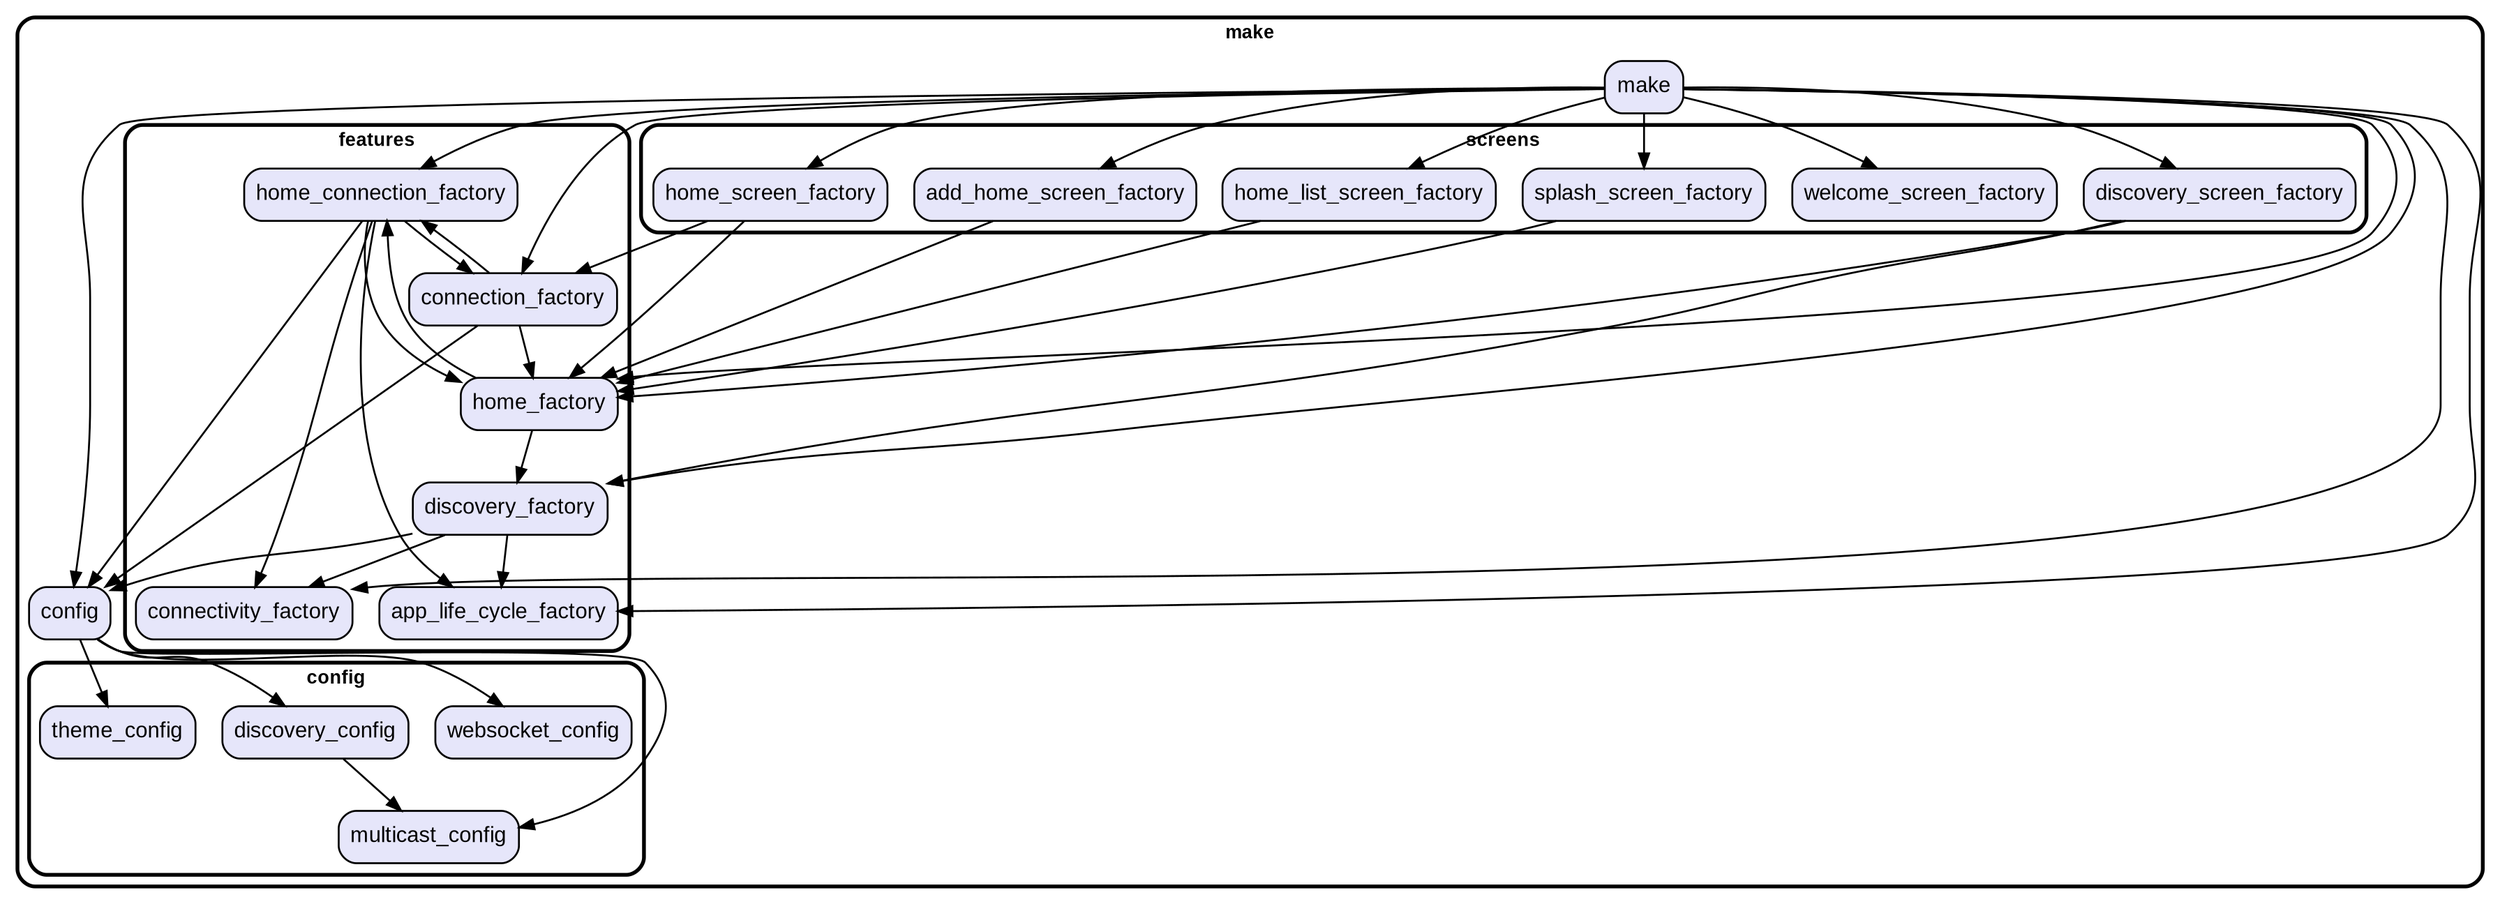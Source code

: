 digraph "" {
  graph [style=rounded fontname="Arial Black" fontsize=13 penwidth=2.6];
  node [shape=rect style="filled,rounded" fontname=Arial fontsize=15 fillcolor=Lavender penwidth=1.3];
  edge [penwidth=1.3];
  "/config/websocket_config.dart" [label="websocket_config"];
  "/config/multicast_config.dart" [label="multicast_config"];
  "/config/discovery_config.dart" [label="discovery_config"];
  "/config/theme_config.dart" [label="theme_config"];
  "/features/connectivity_factory.dart" [label="connectivity_factory"];
  "/features/connection_factory.dart" [label="connection_factory"];
  "/features/home_connection_factory.dart" [label="home_connection_factory"];
  "/features/discovery_factory.dart" [label="discovery_factory"];
  "/features/app_life_cycle_factory.dart" [label="app_life_cycle_factory"];
  "/features/home_factory.dart" [label="home_factory"];
  "/screens/discovery_screen_factory.dart" [label="discovery_screen_factory"];
  "/screens/welcome_screen_factory.dart" [label="welcome_screen_factory"];
  "/screens/splash_screen_factory.dart" [label="splash_screen_factory"];
  "/screens/home_screen_factory.dart" [label="home_screen_factory"];
  "/screens/add_home_screen_factory.dart" [label="add_home_screen_factory"];
  "/screens/home_list_screen_factory.dart" [label="home_list_screen_factory"];
  "/config.dart" [label="config"];
  "/make.dart" [label="make"];
  subgraph "cluster~" {
    label="make";
    "/config.dart";
    "/make.dart";
    subgraph "cluster~/config" {
      label="config";
      "/config/websocket_config.dart";
      "/config/multicast_config.dart";
      "/config/discovery_config.dart";
      "/config/theme_config.dart";
    }
    subgraph "cluster~/features" {
      label="features";
      "/features/connectivity_factory.dart";
      "/features/connection_factory.dart";
      "/features/home_connection_factory.dart";
      "/features/discovery_factory.dart";
      "/features/app_life_cycle_factory.dart";
      "/features/home_factory.dart";
    }
    subgraph "cluster~/screens" {
      label="screens";
      "/screens/discovery_screen_factory.dart";
      "/screens/welcome_screen_factory.dart";
      "/screens/splash_screen_factory.dart";
      "/screens/home_screen_factory.dart";
      "/screens/add_home_screen_factory.dart";
      "/screens/home_list_screen_factory.dart";
    }
  }
  "/config/discovery_config.dart" -> "/config/multicast_config.dart";
  "/features/connection_factory.dart" -> "/config.dart";
  "/features/connection_factory.dart" -> "/features/home_connection_factory.dart";
  "/features/connection_factory.dart" -> "/features/home_factory.dart";
  "/features/home_connection_factory.dart" -> "/config.dart";
  "/features/home_connection_factory.dart" -> "/features/app_life_cycle_factory.dart";
  "/features/home_connection_factory.dart" -> "/features/connection_factory.dart";
  "/features/home_connection_factory.dart" -> "/features/connectivity_factory.dart";
  "/features/home_connection_factory.dart" -> "/features/home_factory.dart";
  "/features/discovery_factory.dart" -> "/config.dart";
  "/features/discovery_factory.dart" -> "/features/app_life_cycle_factory.dart";
  "/features/discovery_factory.dart" -> "/features/connectivity_factory.dart";
  "/features/home_factory.dart" -> "/features/discovery_factory.dart";
  "/features/home_factory.dart" -> "/features/home_connection_factory.dart";
  "/screens/discovery_screen_factory.dart" -> "/features/discovery_factory.dart";
  "/screens/discovery_screen_factory.dart" -> "/features/home_factory.dart";
  "/screens/splash_screen_factory.dart" -> "/features/home_factory.dart";
  "/screens/home_screen_factory.dart" -> "/features/connection_factory.dart";
  "/screens/home_screen_factory.dart" -> "/features/home_factory.dart";
  "/screens/add_home_screen_factory.dart" -> "/features/home_factory.dart";
  "/screens/home_list_screen_factory.dart" -> "/features/home_factory.dart";
  "/config.dart" -> "/config/discovery_config.dart";
  "/config.dart" -> "/config/multicast_config.dart";
  "/config.dart" -> "/config/theme_config.dart";
  "/config.dart" -> "/config/websocket_config.dart";
  "/make.dart" -> "/config.dart";
  "/make.dart" -> "/features/app_life_cycle_factory.dart";
  "/make.dart" -> "/features/connection_factory.dart";
  "/make.dart" -> "/features/connectivity_factory.dart";
  "/make.dart" -> "/features/discovery_factory.dart";
  "/make.dart" -> "/features/home_connection_factory.dart";
  "/make.dart" -> "/features/home_factory.dart";
  "/make.dart" -> "/screens/add_home_screen_factory.dart";
  "/make.dart" -> "/screens/discovery_screen_factory.dart";
  "/make.dart" -> "/screens/home_list_screen_factory.dart";
  "/make.dart" -> "/screens/home_screen_factory.dart";
  "/make.dart" -> "/screens/splash_screen_factory.dart";
  "/make.dart" -> "/screens/welcome_screen_factory.dart";
}
